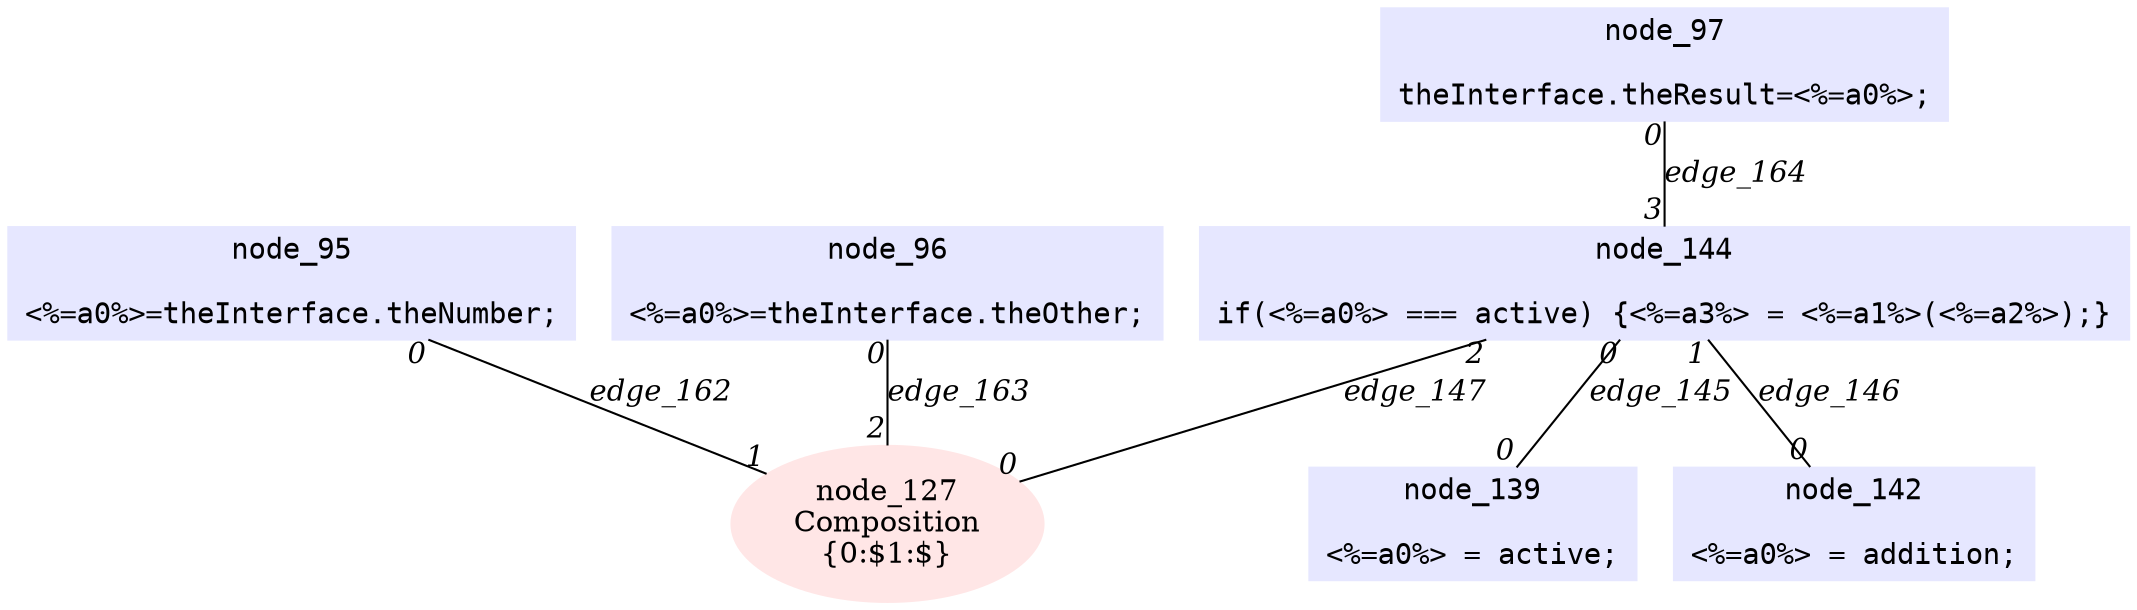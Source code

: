 digraph g{node_127 [shape=ellipse, style=filled, color="0.0 0.1 1.0", label="node_127
Composition
{0:$1:$}" ]
node_95 [shape=box, style=filled, color="0.66 0.1 1.0", fontname="Courier", label="node_95

<%=a0%>=theInterface.theNumber;
" ]
node_96 [shape=box, style=filled, color="0.66 0.1 1.0", fontname="Courier", label="node_96

<%=a0%>=theInterface.theOther;
" ]
node_97 [shape=box, style=filled, color="0.66 0.1 1.0", fontname="Courier", label="node_97

theInterface.theResult=<%=a0%>;
" ]
node_139 [shape=box, style=filled, color="0.66 0.1 1.0", fontname="Courier", label="node_139

<%=a0%> = active;
" ]
node_142 [shape=box, style=filled, color="0.66 0.1 1.0", fontname="Courier", label="node_142

<%=a0%> = addition;
" ]
node_144 [shape=box, style=filled, color="0.66 0.1 1.0", fontname="Courier", label="node_144

if(<%=a0%> === active) {<%=a3%> = <%=a1%>(<%=a2%>);}
" ]
node_144 -> node_139 [dir=none, arrowHead=none, fontname="Times-Italic", label="edge_145",  headlabel="0", taillabel="0" ]
node_144 -> node_142 [dir=none, arrowHead=none, fontname="Times-Italic", label="edge_146",  headlabel="0", taillabel="1" ]
node_144 -> node_127 [dir=none, arrowHead=none, fontname="Times-Italic", label="edge_147",  headlabel="0", taillabel="2" ]
node_95 -> node_127 [dir=none, arrowHead=none, fontname="Times-Italic", label="edge_162",  headlabel="1", taillabel="0" ]
node_96 -> node_127 [dir=none, arrowHead=none, fontname="Times-Italic", label="edge_163",  headlabel="2", taillabel="0" ]
node_97 -> node_144 [dir=none, arrowHead=none, fontname="Times-Italic", label="edge_164",  headlabel="3", taillabel="0" ]
}